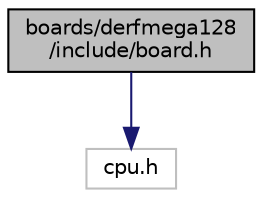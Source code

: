 digraph "boards/derfmega128/include/board.h"
{
 // LATEX_PDF_SIZE
  edge [fontname="Helvetica",fontsize="10",labelfontname="Helvetica",labelfontsize="10"];
  node [fontname="Helvetica",fontsize="10",shape=record];
  Node1 [label="boards/derfmega128\l/include/board.h",height=0.2,width=0.4,color="black", fillcolor="grey75", style="filled", fontcolor="black",tooltip="Board specific definitions for the deRFmega128 modules."];
  Node1 -> Node2 [color="midnightblue",fontsize="10",style="solid",fontname="Helvetica"];
  Node2 [label="cpu.h",height=0.2,width=0.4,color="grey75", fillcolor="white", style="filled",tooltip=" "];
}
